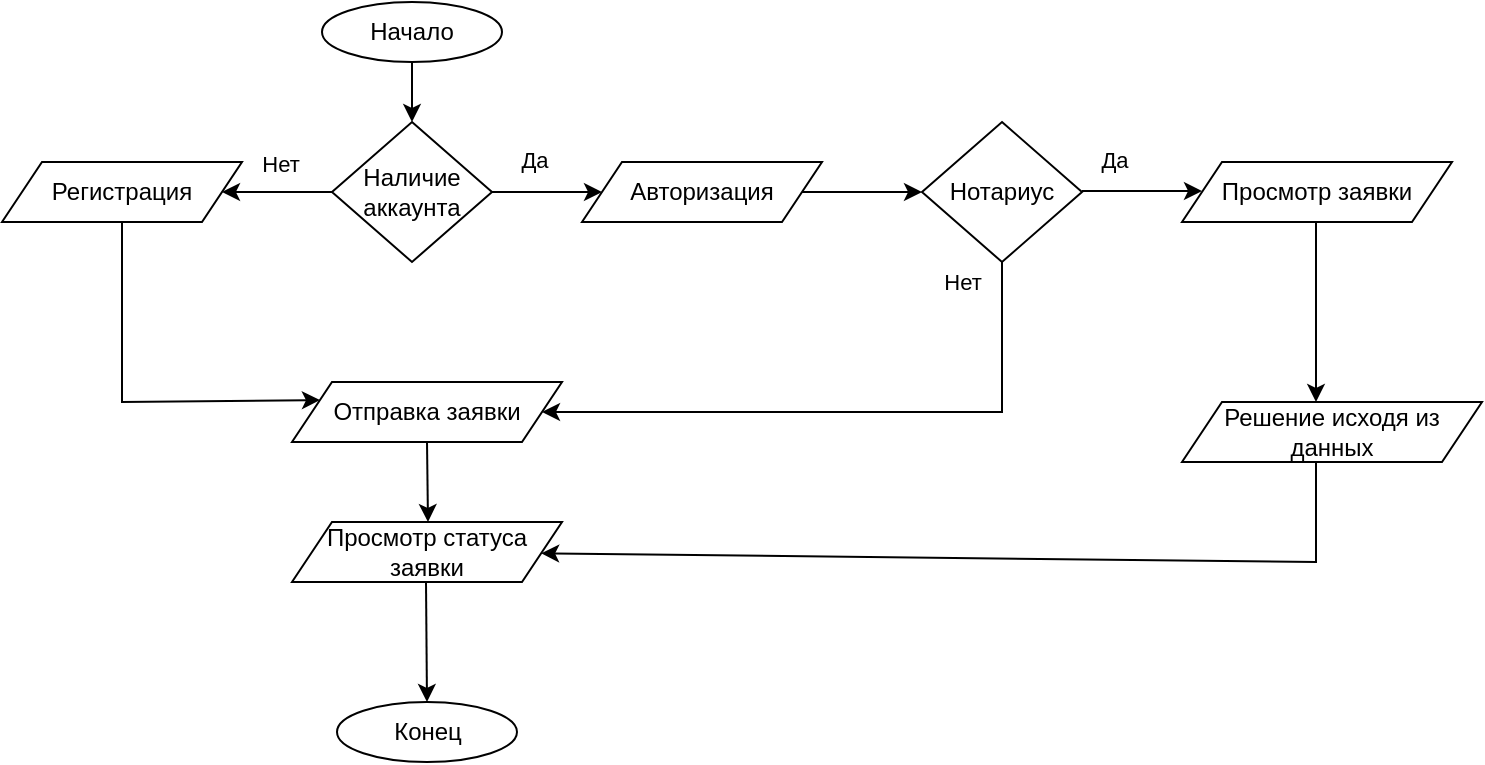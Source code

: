 <mxfile version="24.2.5" type="device">
  <diagram name="Страница — 1" id="9vnyaPxnZRSD1N0s-zgg">
    <mxGraphModel dx="1259" dy="693" grid="1" gridSize="10" guides="1" tooltips="1" connect="1" arrows="1" fold="1" page="1" pageScale="1" pageWidth="827" pageHeight="1169" math="0" shadow="0">
      <root>
        <mxCell id="0" />
        <mxCell id="1" parent="0" />
        <mxCell id="e2eClwJ5niB-DXrkOVPr-1" value="Начало" style="ellipse;whiteSpace=wrap;html=1;" vertex="1" parent="1">
          <mxGeometry x="210" y="80" width="90" height="30" as="geometry" />
        </mxCell>
        <mxCell id="e2eClwJ5niB-DXrkOVPr-2" value="Наличие аккаунта" style="rhombus;whiteSpace=wrap;html=1;" vertex="1" parent="1">
          <mxGeometry x="215" y="140" width="80" height="70" as="geometry" />
        </mxCell>
        <mxCell id="e2eClwJ5niB-DXrkOVPr-3" value="" style="endArrow=classic;html=1;rounded=0;exitX=0.5;exitY=1;exitDx=0;exitDy=0;entryX=0.5;entryY=0;entryDx=0;entryDy=0;" edge="1" parent="1" source="e2eClwJ5niB-DXrkOVPr-1" target="e2eClwJ5niB-DXrkOVPr-2">
          <mxGeometry width="50" height="50" relative="1" as="geometry">
            <mxPoint x="270" y="180" as="sourcePoint" />
            <mxPoint x="320" y="130" as="targetPoint" />
          </mxGeometry>
        </mxCell>
        <mxCell id="e2eClwJ5niB-DXrkOVPr-4" value="" style="endArrow=classic;html=1;rounded=0;exitX=1;exitY=0.5;exitDx=0;exitDy=0;" edge="1" parent="1" source="e2eClwJ5niB-DXrkOVPr-2">
          <mxGeometry width="50" height="50" relative="1" as="geometry">
            <mxPoint x="360" y="220" as="sourcePoint" />
            <mxPoint x="350" y="175" as="targetPoint" />
          </mxGeometry>
        </mxCell>
        <mxCell id="e2eClwJ5niB-DXrkOVPr-6" value="Нет" style="edgeLabel;html=1;align=center;verticalAlign=middle;resizable=0;points=[];" vertex="1" connectable="0" parent="e2eClwJ5niB-DXrkOVPr-4">
          <mxGeometry x="0.237" relative="1" as="geometry">
            <mxPoint x="201" y="45" as="offset" />
          </mxGeometry>
        </mxCell>
        <mxCell id="e2eClwJ5niB-DXrkOVPr-5" value="" style="endArrow=classic;html=1;rounded=0;exitX=0;exitY=0.5;exitDx=0;exitDy=0;" edge="1" parent="1" source="e2eClwJ5niB-DXrkOVPr-2">
          <mxGeometry width="50" height="50" relative="1" as="geometry">
            <mxPoint x="120" y="174.5" as="sourcePoint" />
            <mxPoint x="160" y="175" as="targetPoint" />
          </mxGeometry>
        </mxCell>
        <mxCell id="e2eClwJ5niB-DXrkOVPr-7" value="Нет" style="edgeLabel;html=1;align=center;verticalAlign=middle;resizable=0;points=[];" vertex="1" connectable="0" parent="1">
          <mxGeometry x="330" y="170" as="geometry">
            <mxPoint x="-141" y="-9" as="offset" />
          </mxGeometry>
        </mxCell>
        <mxCell id="e2eClwJ5niB-DXrkOVPr-8" value="Авторизация" style="shape=parallelogram;perimeter=parallelogramPerimeter;whiteSpace=wrap;html=1;fixedSize=1;" vertex="1" parent="1">
          <mxGeometry x="340" y="160" width="120" height="30" as="geometry" />
        </mxCell>
        <mxCell id="e2eClwJ5niB-DXrkOVPr-9" value="Регистрация" style="shape=parallelogram;perimeter=parallelogramPerimeter;whiteSpace=wrap;html=1;fixedSize=1;" vertex="1" parent="1">
          <mxGeometry x="50" y="160" width="120" height="30" as="geometry" />
        </mxCell>
        <mxCell id="e2eClwJ5niB-DXrkOVPr-10" value="" style="endArrow=classic;html=1;rounded=0;exitX=0.5;exitY=1;exitDx=0;exitDy=0;entryX=0;entryY=0.25;entryDx=0;entryDy=0;" edge="1" parent="1" source="e2eClwJ5niB-DXrkOVPr-9" target="e2eClwJ5niB-DXrkOVPr-11">
          <mxGeometry width="50" height="50" relative="1" as="geometry">
            <mxPoint x="140" y="320" as="sourcePoint" />
            <mxPoint x="200" y="280" as="targetPoint" />
            <Array as="points">
              <mxPoint x="110" y="280" />
            </Array>
          </mxGeometry>
        </mxCell>
        <mxCell id="e2eClwJ5niB-DXrkOVPr-11" value="Отправка заявки" style="shape=parallelogram;perimeter=parallelogramPerimeter;whiteSpace=wrap;html=1;fixedSize=1;" vertex="1" parent="1">
          <mxGeometry x="195" y="270" width="135" height="30" as="geometry" />
        </mxCell>
        <mxCell id="e2eClwJ5niB-DXrkOVPr-12" value="" style="endArrow=classic;html=1;rounded=0;exitX=0.5;exitY=1;exitDx=0;exitDy=0;" edge="1" parent="1" source="e2eClwJ5niB-DXrkOVPr-11">
          <mxGeometry width="50" height="50" relative="1" as="geometry">
            <mxPoint x="270" y="400" as="sourcePoint" />
            <mxPoint x="263" y="340" as="targetPoint" />
          </mxGeometry>
        </mxCell>
        <mxCell id="e2eClwJ5niB-DXrkOVPr-14" value="" style="endArrow=classic;html=1;rounded=0;exitX=1;exitY=0.5;exitDx=0;exitDy=0;" edge="1" parent="1" source="e2eClwJ5niB-DXrkOVPr-8">
          <mxGeometry width="50" height="50" relative="1" as="geometry">
            <mxPoint x="480" y="200" as="sourcePoint" />
            <mxPoint x="510" y="175" as="targetPoint" />
          </mxGeometry>
        </mxCell>
        <mxCell id="e2eClwJ5niB-DXrkOVPr-15" value="Нотариус" style="rhombus;whiteSpace=wrap;html=1;" vertex="1" parent="1">
          <mxGeometry x="510" y="140" width="80" height="70" as="geometry" />
        </mxCell>
        <mxCell id="e2eClwJ5niB-DXrkOVPr-16" value="" style="endArrow=classic;html=1;rounded=0;exitX=0.5;exitY=1;exitDx=0;exitDy=0;entryX=1;entryY=0.5;entryDx=0;entryDy=0;" edge="1" parent="1" source="e2eClwJ5niB-DXrkOVPr-15" target="e2eClwJ5niB-DXrkOVPr-11">
          <mxGeometry width="50" height="50" relative="1" as="geometry">
            <mxPoint x="540" y="250" as="sourcePoint" />
            <mxPoint x="550" y="260" as="targetPoint" />
            <Array as="points">
              <mxPoint x="550" y="285" />
            </Array>
          </mxGeometry>
        </mxCell>
        <mxCell id="e2eClwJ5niB-DXrkOVPr-17" value="Да" style="edgeLabel;html=1;align=center;verticalAlign=middle;resizable=0;points=[];" vertex="1" connectable="0" parent="1">
          <mxGeometry x="310" y="150" as="geometry">
            <mxPoint x="6" y="9" as="offset" />
          </mxGeometry>
        </mxCell>
        <mxCell id="e2eClwJ5niB-DXrkOVPr-18" value="Да" style="edgeLabel;html=1;align=center;verticalAlign=middle;resizable=0;points=[];" vertex="1" connectable="0" parent="1">
          <mxGeometry x="550" y="230" as="geometry">
            <mxPoint x="56" y="-71" as="offset" />
          </mxGeometry>
        </mxCell>
        <mxCell id="e2eClwJ5niB-DXrkOVPr-19" value="" style="endArrow=classic;html=1;rounded=0;exitX=1;exitY=0.5;exitDx=0;exitDy=0;" edge="1" parent="1">
          <mxGeometry width="50" height="50" relative="1" as="geometry">
            <mxPoint x="590" y="174.5" as="sourcePoint" />
            <mxPoint x="650" y="174.5" as="targetPoint" />
          </mxGeometry>
        </mxCell>
        <mxCell id="e2eClwJ5niB-DXrkOVPr-20" value="Просмотр заявки" style="shape=parallelogram;perimeter=parallelogramPerimeter;whiteSpace=wrap;html=1;fixedSize=1;" vertex="1" parent="1">
          <mxGeometry x="640" y="160" width="135" height="30" as="geometry" />
        </mxCell>
        <mxCell id="e2eClwJ5niB-DXrkOVPr-22" value="" style="endArrow=classic;html=1;rounded=0;exitX=0.5;exitY=1;exitDx=0;exitDy=0;" edge="1" parent="1">
          <mxGeometry width="50" height="50" relative="1" as="geometry">
            <mxPoint x="707" y="190" as="sourcePoint" />
            <mxPoint x="707" y="280" as="targetPoint" />
          </mxGeometry>
        </mxCell>
        <mxCell id="e2eClwJ5niB-DXrkOVPr-23" value="Решение исходя из данных" style="shape=parallelogram;perimeter=parallelogramPerimeter;whiteSpace=wrap;html=1;fixedSize=1;" vertex="1" parent="1">
          <mxGeometry x="640" y="280" width="150" height="30" as="geometry" />
        </mxCell>
        <mxCell id="e2eClwJ5niB-DXrkOVPr-24" value="Конец" style="ellipse;whiteSpace=wrap;html=1;" vertex="1" parent="1">
          <mxGeometry x="217.5" y="430" width="90" height="30" as="geometry" />
        </mxCell>
        <mxCell id="e2eClwJ5niB-DXrkOVPr-25" value="Просмотр статуса заявки" style="shape=parallelogram;perimeter=parallelogramPerimeter;whiteSpace=wrap;html=1;fixedSize=1;" vertex="1" parent="1">
          <mxGeometry x="195" y="340" width="135" height="30" as="geometry" />
        </mxCell>
        <mxCell id="e2eClwJ5niB-DXrkOVPr-26" value="" style="endArrow=classic;html=1;rounded=0;exitX=0.5;exitY=1;exitDx=0;exitDy=0;entryX=0.5;entryY=0;entryDx=0;entryDy=0;" edge="1" parent="1" target="e2eClwJ5niB-DXrkOVPr-24">
          <mxGeometry width="50" height="50" relative="1" as="geometry">
            <mxPoint x="262" y="370" as="sourcePoint" />
            <mxPoint x="262" y="410" as="targetPoint" />
          </mxGeometry>
        </mxCell>
        <mxCell id="e2eClwJ5niB-DXrkOVPr-29" value="" style="endArrow=classic;html=1;rounded=0;exitX=0.5;exitY=1;exitDx=0;exitDy=0;" edge="1" parent="1" target="e2eClwJ5niB-DXrkOVPr-25">
          <mxGeometry width="50" height="50" relative="1" as="geometry">
            <mxPoint x="707" y="310" as="sourcePoint" />
            <mxPoint x="707" y="400" as="targetPoint" />
            <Array as="points">
              <mxPoint x="707" y="360" />
            </Array>
          </mxGeometry>
        </mxCell>
      </root>
    </mxGraphModel>
  </diagram>
</mxfile>
